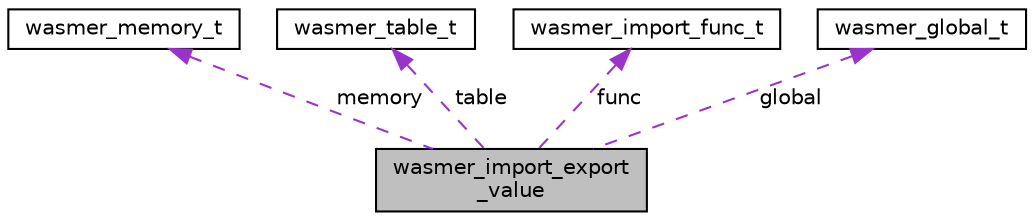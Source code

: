 digraph "wasmer_import_export_value"
{
 // INTERACTIVE_SVG=YES
 // LATEX_PDF_SIZE
  edge [fontname="Helvetica",fontsize="10",labelfontname="Helvetica",labelfontsize="10"];
  node [fontname="Helvetica",fontsize="10",shape=record];
  Node1 [label="wasmer_import_export\l_value",height=0.2,width=0.4,color="black", fillcolor="grey75", style="filled", fontcolor="black",tooltip="Union of import/export value."];
  Node2 -> Node1 [dir="back",color="darkorchid3",fontsize="10",style="dashed",label=" memory" ,fontname="Helvetica"];
  Node2 [label="wasmer_memory_t",height=0.2,width=0.4,color="black", fillcolor="white", style="filled",URL="$structwasmer__memory__t.html",tooltip=" "];
  Node3 -> Node1 [dir="back",color="darkorchid3",fontsize="10",style="dashed",label=" table" ,fontname="Helvetica"];
  Node3 [label="wasmer_table_t",height=0.2,width=0.4,color="black", fillcolor="white", style="filled",URL="$structwasmer__table__t.html",tooltip=" "];
  Node4 -> Node1 [dir="back",color="darkorchid3",fontsize="10",style="dashed",label=" func" ,fontname="Helvetica"];
  Node4 [label="wasmer_import_func_t",height=0.2,width=0.4,color="black", fillcolor="white", style="filled",URL="$structwasmer__import__func__t.html",tooltip=" "];
  Node5 -> Node1 [dir="back",color="darkorchid3",fontsize="10",style="dashed",label=" global" ,fontname="Helvetica"];
  Node5 [label="wasmer_global_t",height=0.2,width=0.4,color="black", fillcolor="white", style="filled",URL="$structwasmer__global__t.html",tooltip=" "];
}
